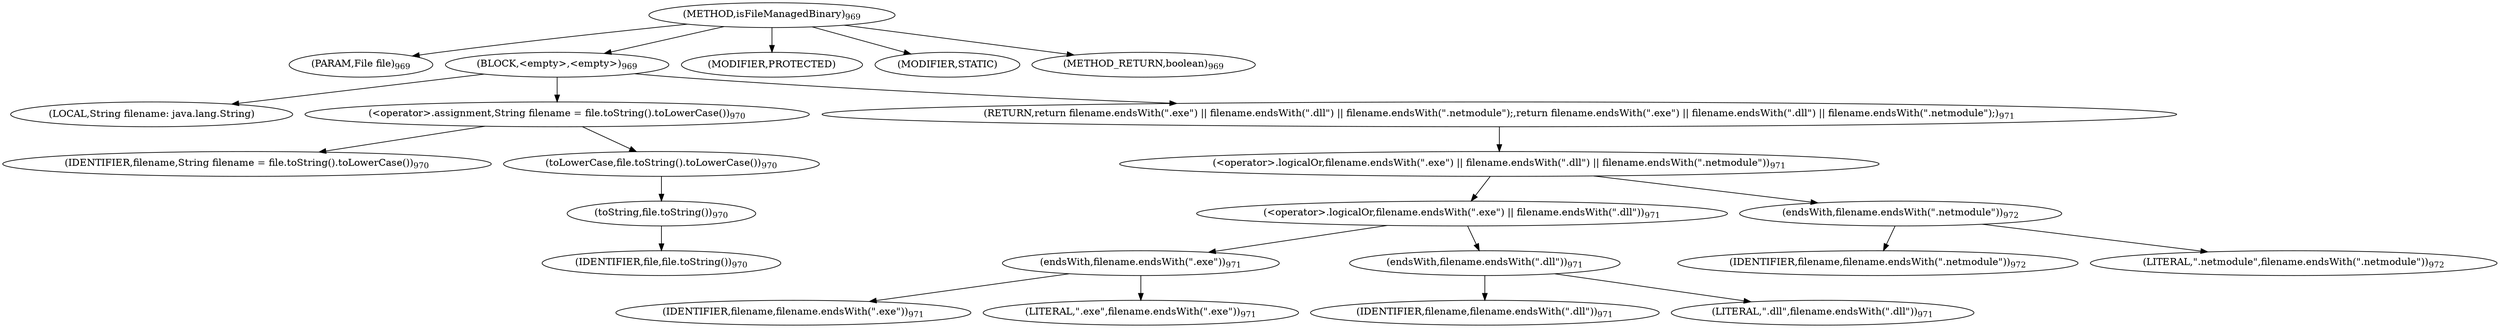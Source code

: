 digraph "isFileManagedBinary" {  
"1472" [label = <(METHOD,isFileManagedBinary)<SUB>969</SUB>> ]
"1473" [label = <(PARAM,File file)<SUB>969</SUB>> ]
"1474" [label = <(BLOCK,&lt;empty&gt;,&lt;empty&gt;)<SUB>969</SUB>> ]
"1475" [label = <(LOCAL,String filename: java.lang.String)> ]
"1476" [label = <(&lt;operator&gt;.assignment,String filename = file.toString().toLowerCase())<SUB>970</SUB>> ]
"1477" [label = <(IDENTIFIER,filename,String filename = file.toString().toLowerCase())<SUB>970</SUB>> ]
"1478" [label = <(toLowerCase,file.toString().toLowerCase())<SUB>970</SUB>> ]
"1479" [label = <(toString,file.toString())<SUB>970</SUB>> ]
"1480" [label = <(IDENTIFIER,file,file.toString())<SUB>970</SUB>> ]
"1481" [label = <(RETURN,return filename.endsWith(&quot;.exe&quot;) || filename.endsWith(&quot;.dll&quot;) || filename.endsWith(&quot;.netmodule&quot;);,return filename.endsWith(&quot;.exe&quot;) || filename.endsWith(&quot;.dll&quot;) || filename.endsWith(&quot;.netmodule&quot;);)<SUB>971</SUB>> ]
"1482" [label = <(&lt;operator&gt;.logicalOr,filename.endsWith(&quot;.exe&quot;) || filename.endsWith(&quot;.dll&quot;) || filename.endsWith(&quot;.netmodule&quot;))<SUB>971</SUB>> ]
"1483" [label = <(&lt;operator&gt;.logicalOr,filename.endsWith(&quot;.exe&quot;) || filename.endsWith(&quot;.dll&quot;))<SUB>971</SUB>> ]
"1484" [label = <(endsWith,filename.endsWith(&quot;.exe&quot;))<SUB>971</SUB>> ]
"1485" [label = <(IDENTIFIER,filename,filename.endsWith(&quot;.exe&quot;))<SUB>971</SUB>> ]
"1486" [label = <(LITERAL,&quot;.exe&quot;,filename.endsWith(&quot;.exe&quot;))<SUB>971</SUB>> ]
"1487" [label = <(endsWith,filename.endsWith(&quot;.dll&quot;))<SUB>971</SUB>> ]
"1488" [label = <(IDENTIFIER,filename,filename.endsWith(&quot;.dll&quot;))<SUB>971</SUB>> ]
"1489" [label = <(LITERAL,&quot;.dll&quot;,filename.endsWith(&quot;.dll&quot;))<SUB>971</SUB>> ]
"1490" [label = <(endsWith,filename.endsWith(&quot;.netmodule&quot;))<SUB>972</SUB>> ]
"1491" [label = <(IDENTIFIER,filename,filename.endsWith(&quot;.netmodule&quot;))<SUB>972</SUB>> ]
"1492" [label = <(LITERAL,&quot;.netmodule&quot;,filename.endsWith(&quot;.netmodule&quot;))<SUB>972</SUB>> ]
"1493" [label = <(MODIFIER,PROTECTED)> ]
"1494" [label = <(MODIFIER,STATIC)> ]
"1495" [label = <(METHOD_RETURN,boolean)<SUB>969</SUB>> ]
  "1472" -> "1473" 
  "1472" -> "1474" 
  "1472" -> "1493" 
  "1472" -> "1494" 
  "1472" -> "1495" 
  "1474" -> "1475" 
  "1474" -> "1476" 
  "1474" -> "1481" 
  "1476" -> "1477" 
  "1476" -> "1478" 
  "1478" -> "1479" 
  "1479" -> "1480" 
  "1481" -> "1482" 
  "1482" -> "1483" 
  "1482" -> "1490" 
  "1483" -> "1484" 
  "1483" -> "1487" 
  "1484" -> "1485" 
  "1484" -> "1486" 
  "1487" -> "1488" 
  "1487" -> "1489" 
  "1490" -> "1491" 
  "1490" -> "1492" 
}
